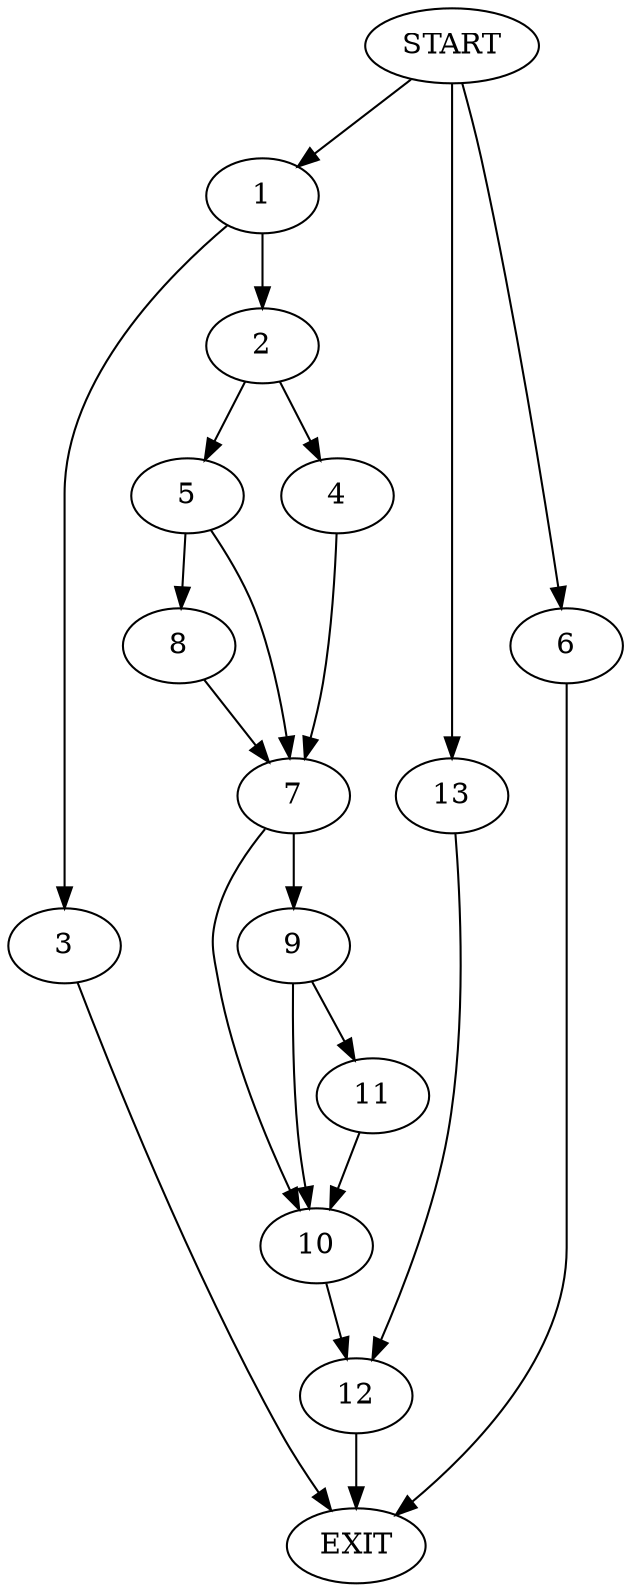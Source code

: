 digraph {
0 [label="START"]
14 [label="EXIT"]
0 -> 1
1 -> 2
1 -> 3
3 -> 14
2 -> 4
2 -> 5
0 -> 6
6 -> 14
4 -> 7
5 -> 7
5 -> 8
7 -> 9
7 -> 10
8 -> 7
9 -> 10
9 -> 11
10 -> 12
11 -> 10
12 -> 14
0 -> 13
13 -> 12
}
